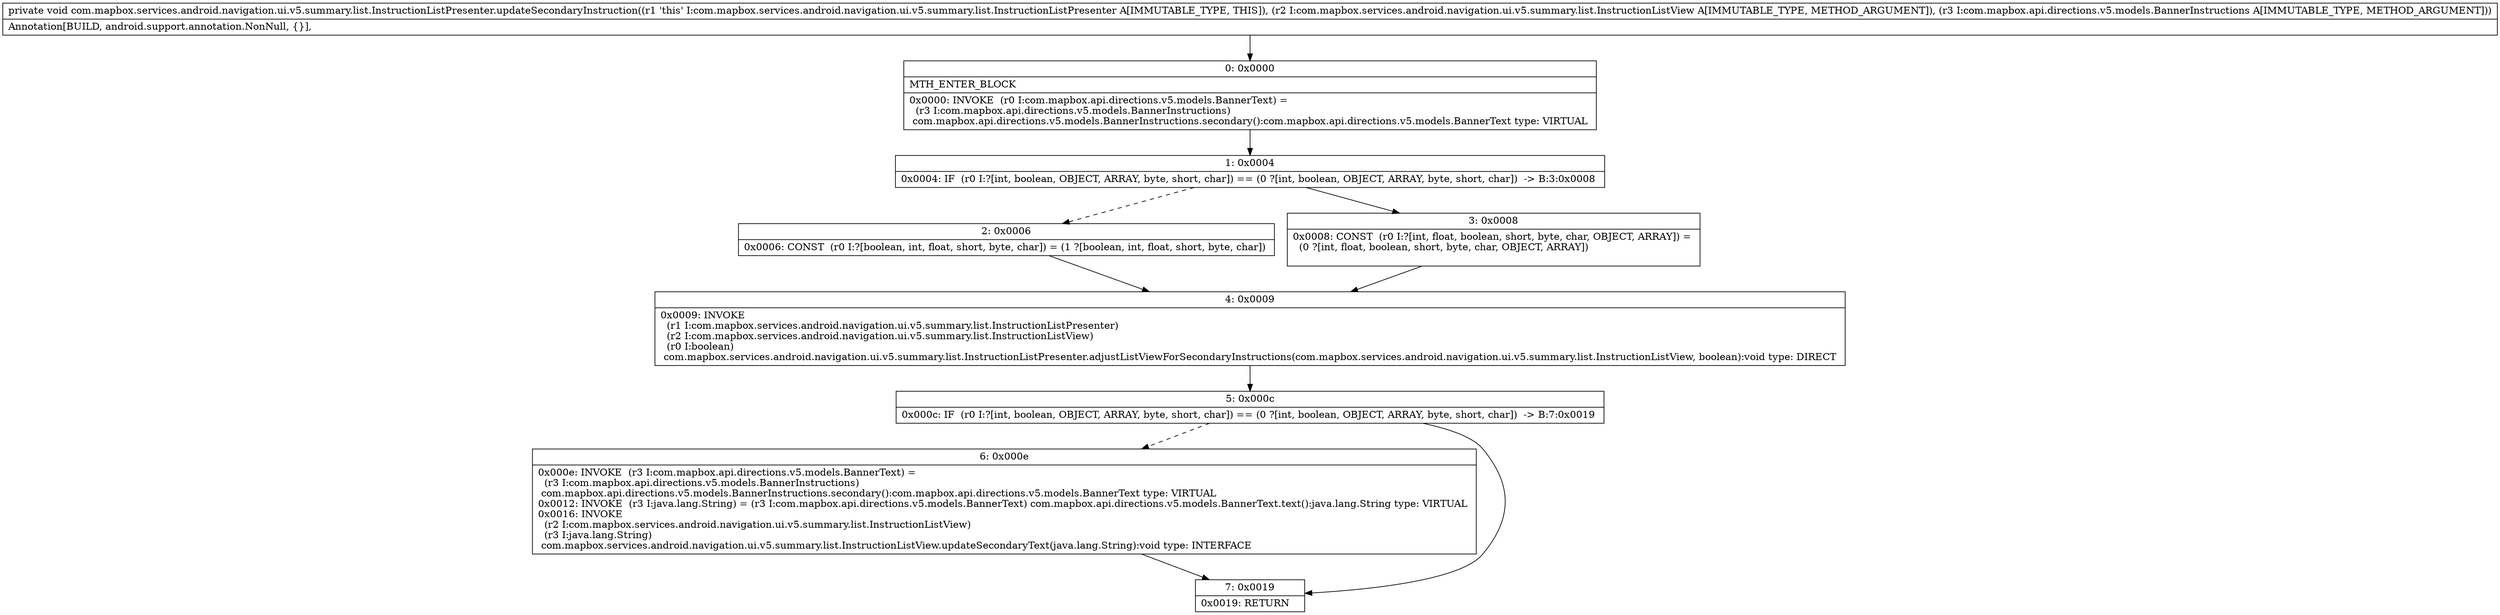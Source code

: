 digraph "CFG forcom.mapbox.services.android.navigation.ui.v5.summary.list.InstructionListPresenter.updateSecondaryInstruction(Lcom\/mapbox\/services\/android\/navigation\/ui\/v5\/summary\/list\/InstructionListView;Lcom\/mapbox\/api\/directions\/v5\/models\/BannerInstructions;)V" {
Node_0 [shape=record,label="{0\:\ 0x0000|MTH_ENTER_BLOCK\l|0x0000: INVOKE  (r0 I:com.mapbox.api.directions.v5.models.BannerText) = \l  (r3 I:com.mapbox.api.directions.v5.models.BannerInstructions)\l com.mapbox.api.directions.v5.models.BannerInstructions.secondary():com.mapbox.api.directions.v5.models.BannerText type: VIRTUAL \l}"];
Node_1 [shape=record,label="{1\:\ 0x0004|0x0004: IF  (r0 I:?[int, boolean, OBJECT, ARRAY, byte, short, char]) == (0 ?[int, boolean, OBJECT, ARRAY, byte, short, char])  \-\> B:3:0x0008 \l}"];
Node_2 [shape=record,label="{2\:\ 0x0006|0x0006: CONST  (r0 I:?[boolean, int, float, short, byte, char]) = (1 ?[boolean, int, float, short, byte, char]) \l}"];
Node_3 [shape=record,label="{3\:\ 0x0008|0x0008: CONST  (r0 I:?[int, float, boolean, short, byte, char, OBJECT, ARRAY]) = \l  (0 ?[int, float, boolean, short, byte, char, OBJECT, ARRAY])\l \l}"];
Node_4 [shape=record,label="{4\:\ 0x0009|0x0009: INVOKE  \l  (r1 I:com.mapbox.services.android.navigation.ui.v5.summary.list.InstructionListPresenter)\l  (r2 I:com.mapbox.services.android.navigation.ui.v5.summary.list.InstructionListView)\l  (r0 I:boolean)\l com.mapbox.services.android.navigation.ui.v5.summary.list.InstructionListPresenter.adjustListViewForSecondaryInstructions(com.mapbox.services.android.navigation.ui.v5.summary.list.InstructionListView, boolean):void type: DIRECT \l}"];
Node_5 [shape=record,label="{5\:\ 0x000c|0x000c: IF  (r0 I:?[int, boolean, OBJECT, ARRAY, byte, short, char]) == (0 ?[int, boolean, OBJECT, ARRAY, byte, short, char])  \-\> B:7:0x0019 \l}"];
Node_6 [shape=record,label="{6\:\ 0x000e|0x000e: INVOKE  (r3 I:com.mapbox.api.directions.v5.models.BannerText) = \l  (r3 I:com.mapbox.api.directions.v5.models.BannerInstructions)\l com.mapbox.api.directions.v5.models.BannerInstructions.secondary():com.mapbox.api.directions.v5.models.BannerText type: VIRTUAL \l0x0012: INVOKE  (r3 I:java.lang.String) = (r3 I:com.mapbox.api.directions.v5.models.BannerText) com.mapbox.api.directions.v5.models.BannerText.text():java.lang.String type: VIRTUAL \l0x0016: INVOKE  \l  (r2 I:com.mapbox.services.android.navigation.ui.v5.summary.list.InstructionListView)\l  (r3 I:java.lang.String)\l com.mapbox.services.android.navigation.ui.v5.summary.list.InstructionListView.updateSecondaryText(java.lang.String):void type: INTERFACE \l}"];
Node_7 [shape=record,label="{7\:\ 0x0019|0x0019: RETURN   \l}"];
MethodNode[shape=record,label="{private void com.mapbox.services.android.navigation.ui.v5.summary.list.InstructionListPresenter.updateSecondaryInstruction((r1 'this' I:com.mapbox.services.android.navigation.ui.v5.summary.list.InstructionListPresenter A[IMMUTABLE_TYPE, THIS]), (r2 I:com.mapbox.services.android.navigation.ui.v5.summary.list.InstructionListView A[IMMUTABLE_TYPE, METHOD_ARGUMENT]), (r3 I:com.mapbox.api.directions.v5.models.BannerInstructions A[IMMUTABLE_TYPE, METHOD_ARGUMENT]))  | Annotation[BUILD, android.support.annotation.NonNull, \{\}], \l}"];
MethodNode -> Node_0;
Node_0 -> Node_1;
Node_1 -> Node_2[style=dashed];
Node_1 -> Node_3;
Node_2 -> Node_4;
Node_3 -> Node_4;
Node_4 -> Node_5;
Node_5 -> Node_6[style=dashed];
Node_5 -> Node_7;
Node_6 -> Node_7;
}


